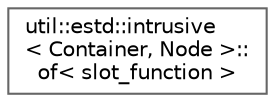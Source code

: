 digraph "Graphical Class Hierarchy"
{
 // LATEX_PDF_SIZE
  bgcolor="transparent";
  edge [fontname=Helvetica,fontsize=10,labelfontname=Helvetica,labelfontsize=10];
  node [fontname=Helvetica,fontsize=10,shape=box,height=0.2,width=0.4];
  rankdir="LR";
  Node0 [id="Node000000",label="util::estd::intrusive\l\< Container, Node \>::\lof\< slot_function \>",height=0.2,width=0.4,color="grey40", fillcolor="white", style="filled",URL="$d0/d83/structutil_1_1estd_1_1intrusive_1_1of.html",tooltip=" "];
}
